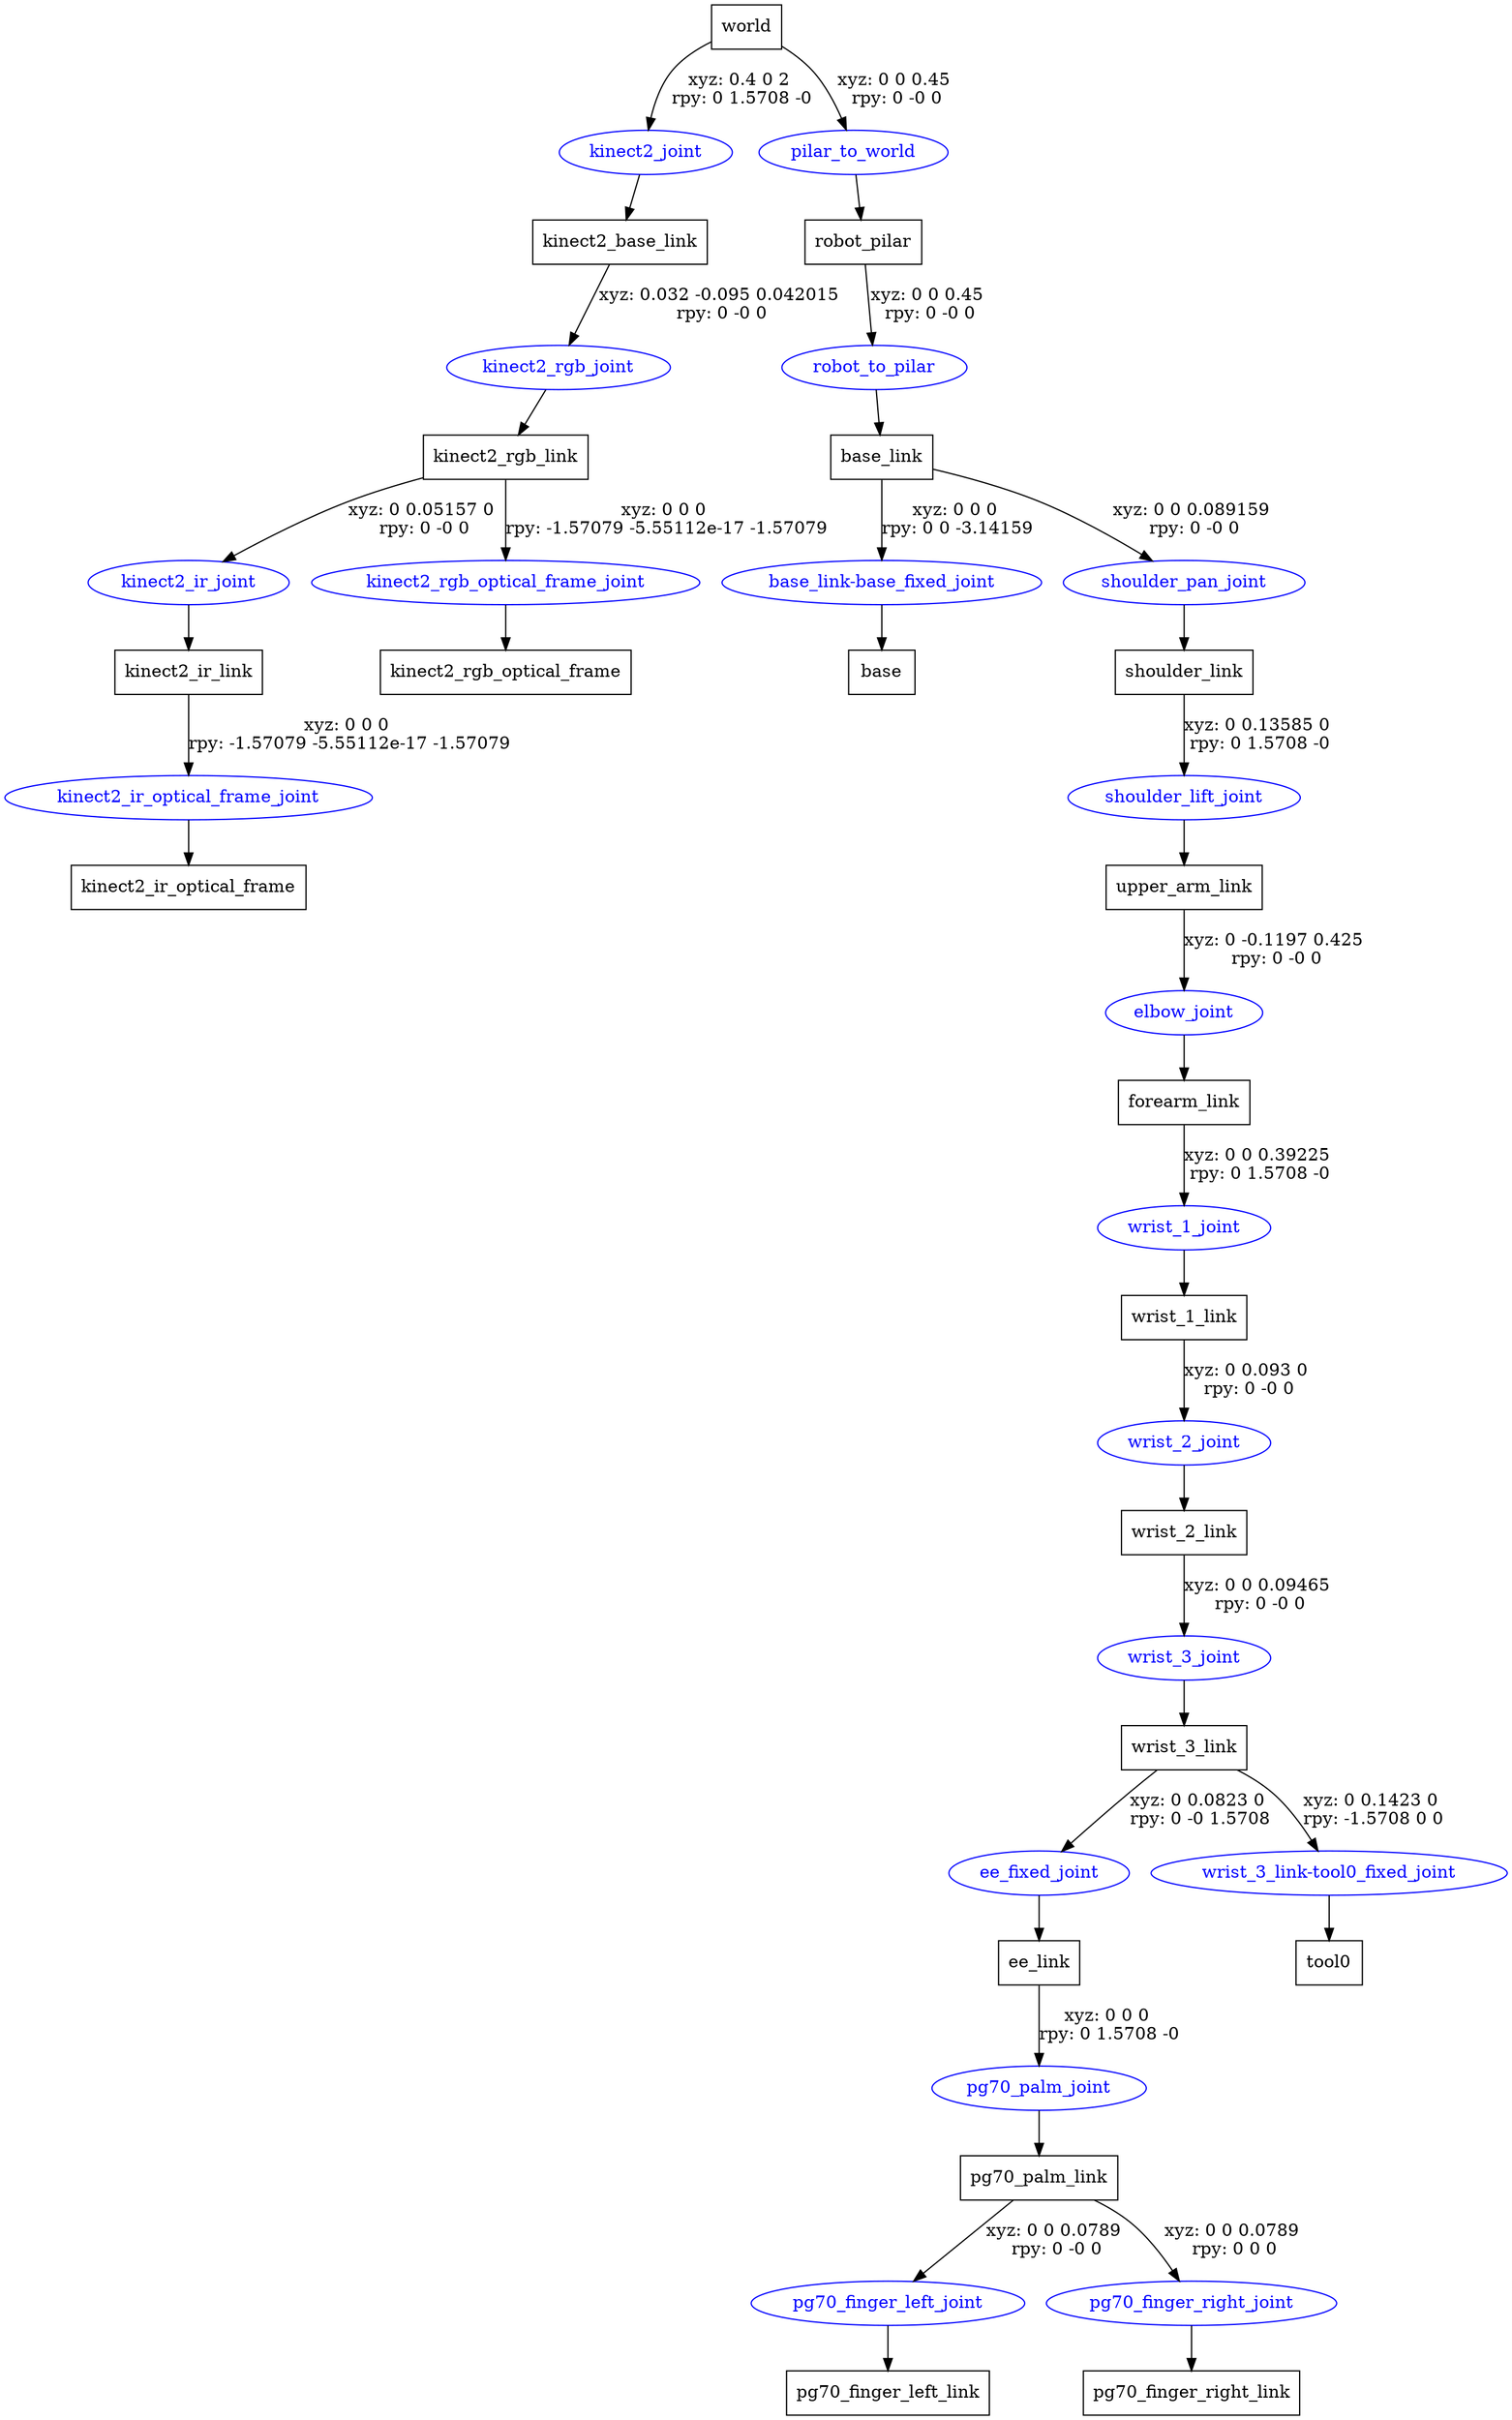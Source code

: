 digraph G {
node [shape=box];
"world" [label="world"];
"kinect2_base_link" [label="kinect2_base_link"];
"kinect2_rgb_link" [label="kinect2_rgb_link"];
"kinect2_ir_link" [label="kinect2_ir_link"];
"kinect2_ir_optical_frame" [label="kinect2_ir_optical_frame"];
"kinect2_rgb_optical_frame" [label="kinect2_rgb_optical_frame"];
"robot_pilar" [label="robot_pilar"];
"base_link" [label="base_link"];
"base" [label="base"];
"shoulder_link" [label="shoulder_link"];
"upper_arm_link" [label="upper_arm_link"];
"forearm_link" [label="forearm_link"];
"wrist_1_link" [label="wrist_1_link"];
"wrist_2_link" [label="wrist_2_link"];
"wrist_3_link" [label="wrist_3_link"];
"ee_link" [label="ee_link"];
"pg70_palm_link" [label="pg70_palm_link"];
"pg70_finger_left_link" [label="pg70_finger_left_link"];
"pg70_finger_right_link" [label="pg70_finger_right_link"];
"tool0" [label="tool0"];
node [shape=ellipse, color=blue, fontcolor=blue];
"world" -> "kinect2_joint" [label="xyz: 0.4 0 2 \nrpy: 0 1.5708 -0"]
"kinect2_joint" -> "kinect2_base_link"
"kinect2_base_link" -> "kinect2_rgb_joint" [label="xyz: 0.032 -0.095 0.042015 \nrpy: 0 -0 0"]
"kinect2_rgb_joint" -> "kinect2_rgb_link"
"kinect2_rgb_link" -> "kinect2_ir_joint" [label="xyz: 0 0.05157 0 \nrpy: 0 -0 0"]
"kinect2_ir_joint" -> "kinect2_ir_link"
"kinect2_ir_link" -> "kinect2_ir_optical_frame_joint" [label="xyz: 0 0 0 \nrpy: -1.57079 -5.55112e-17 -1.57079"]
"kinect2_ir_optical_frame_joint" -> "kinect2_ir_optical_frame"
"kinect2_rgb_link" -> "kinect2_rgb_optical_frame_joint" [label="xyz: 0 0 0 \nrpy: -1.57079 -5.55112e-17 -1.57079"]
"kinect2_rgb_optical_frame_joint" -> "kinect2_rgb_optical_frame"
"world" -> "pilar_to_world" [label="xyz: 0 0 0.45 \nrpy: 0 -0 0"]
"pilar_to_world" -> "robot_pilar"
"robot_pilar" -> "robot_to_pilar" [label="xyz: 0 0 0.45 \nrpy: 0 -0 0"]
"robot_to_pilar" -> "base_link"
"base_link" -> "base_link-base_fixed_joint" [label="xyz: 0 0 0 \nrpy: 0 0 -3.14159"]
"base_link-base_fixed_joint" -> "base"
"base_link" -> "shoulder_pan_joint" [label="xyz: 0 0 0.089159 \nrpy: 0 -0 0"]
"shoulder_pan_joint" -> "shoulder_link"
"shoulder_link" -> "shoulder_lift_joint" [label="xyz: 0 0.13585 0 \nrpy: 0 1.5708 -0"]
"shoulder_lift_joint" -> "upper_arm_link"
"upper_arm_link" -> "elbow_joint" [label="xyz: 0 -0.1197 0.425 \nrpy: 0 -0 0"]
"elbow_joint" -> "forearm_link"
"forearm_link" -> "wrist_1_joint" [label="xyz: 0 0 0.39225 \nrpy: 0 1.5708 -0"]
"wrist_1_joint" -> "wrist_1_link"
"wrist_1_link" -> "wrist_2_joint" [label="xyz: 0 0.093 0 \nrpy: 0 -0 0"]
"wrist_2_joint" -> "wrist_2_link"
"wrist_2_link" -> "wrist_3_joint" [label="xyz: 0 0 0.09465 \nrpy: 0 -0 0"]
"wrist_3_joint" -> "wrist_3_link"
"wrist_3_link" -> "ee_fixed_joint" [label="xyz: 0 0.0823 0 \nrpy: 0 -0 1.5708"]
"ee_fixed_joint" -> "ee_link"
"ee_link" -> "pg70_palm_joint" [label="xyz: 0 0 0 \nrpy: 0 1.5708 -0"]
"pg70_palm_joint" -> "pg70_palm_link"
"pg70_palm_link" -> "pg70_finger_left_joint" [label="xyz: 0 0 0.0789 \nrpy: 0 -0 0"]
"pg70_finger_left_joint" -> "pg70_finger_left_link"
"pg70_palm_link" -> "pg70_finger_right_joint" [label="xyz: 0 0 0.0789 \nrpy: 0 0 0"]
"pg70_finger_right_joint" -> "pg70_finger_right_link"
"wrist_3_link" -> "wrist_3_link-tool0_fixed_joint" [label="xyz: 0 0.1423 0 \nrpy: -1.5708 0 0"]
"wrist_3_link-tool0_fixed_joint" -> "tool0"
}
